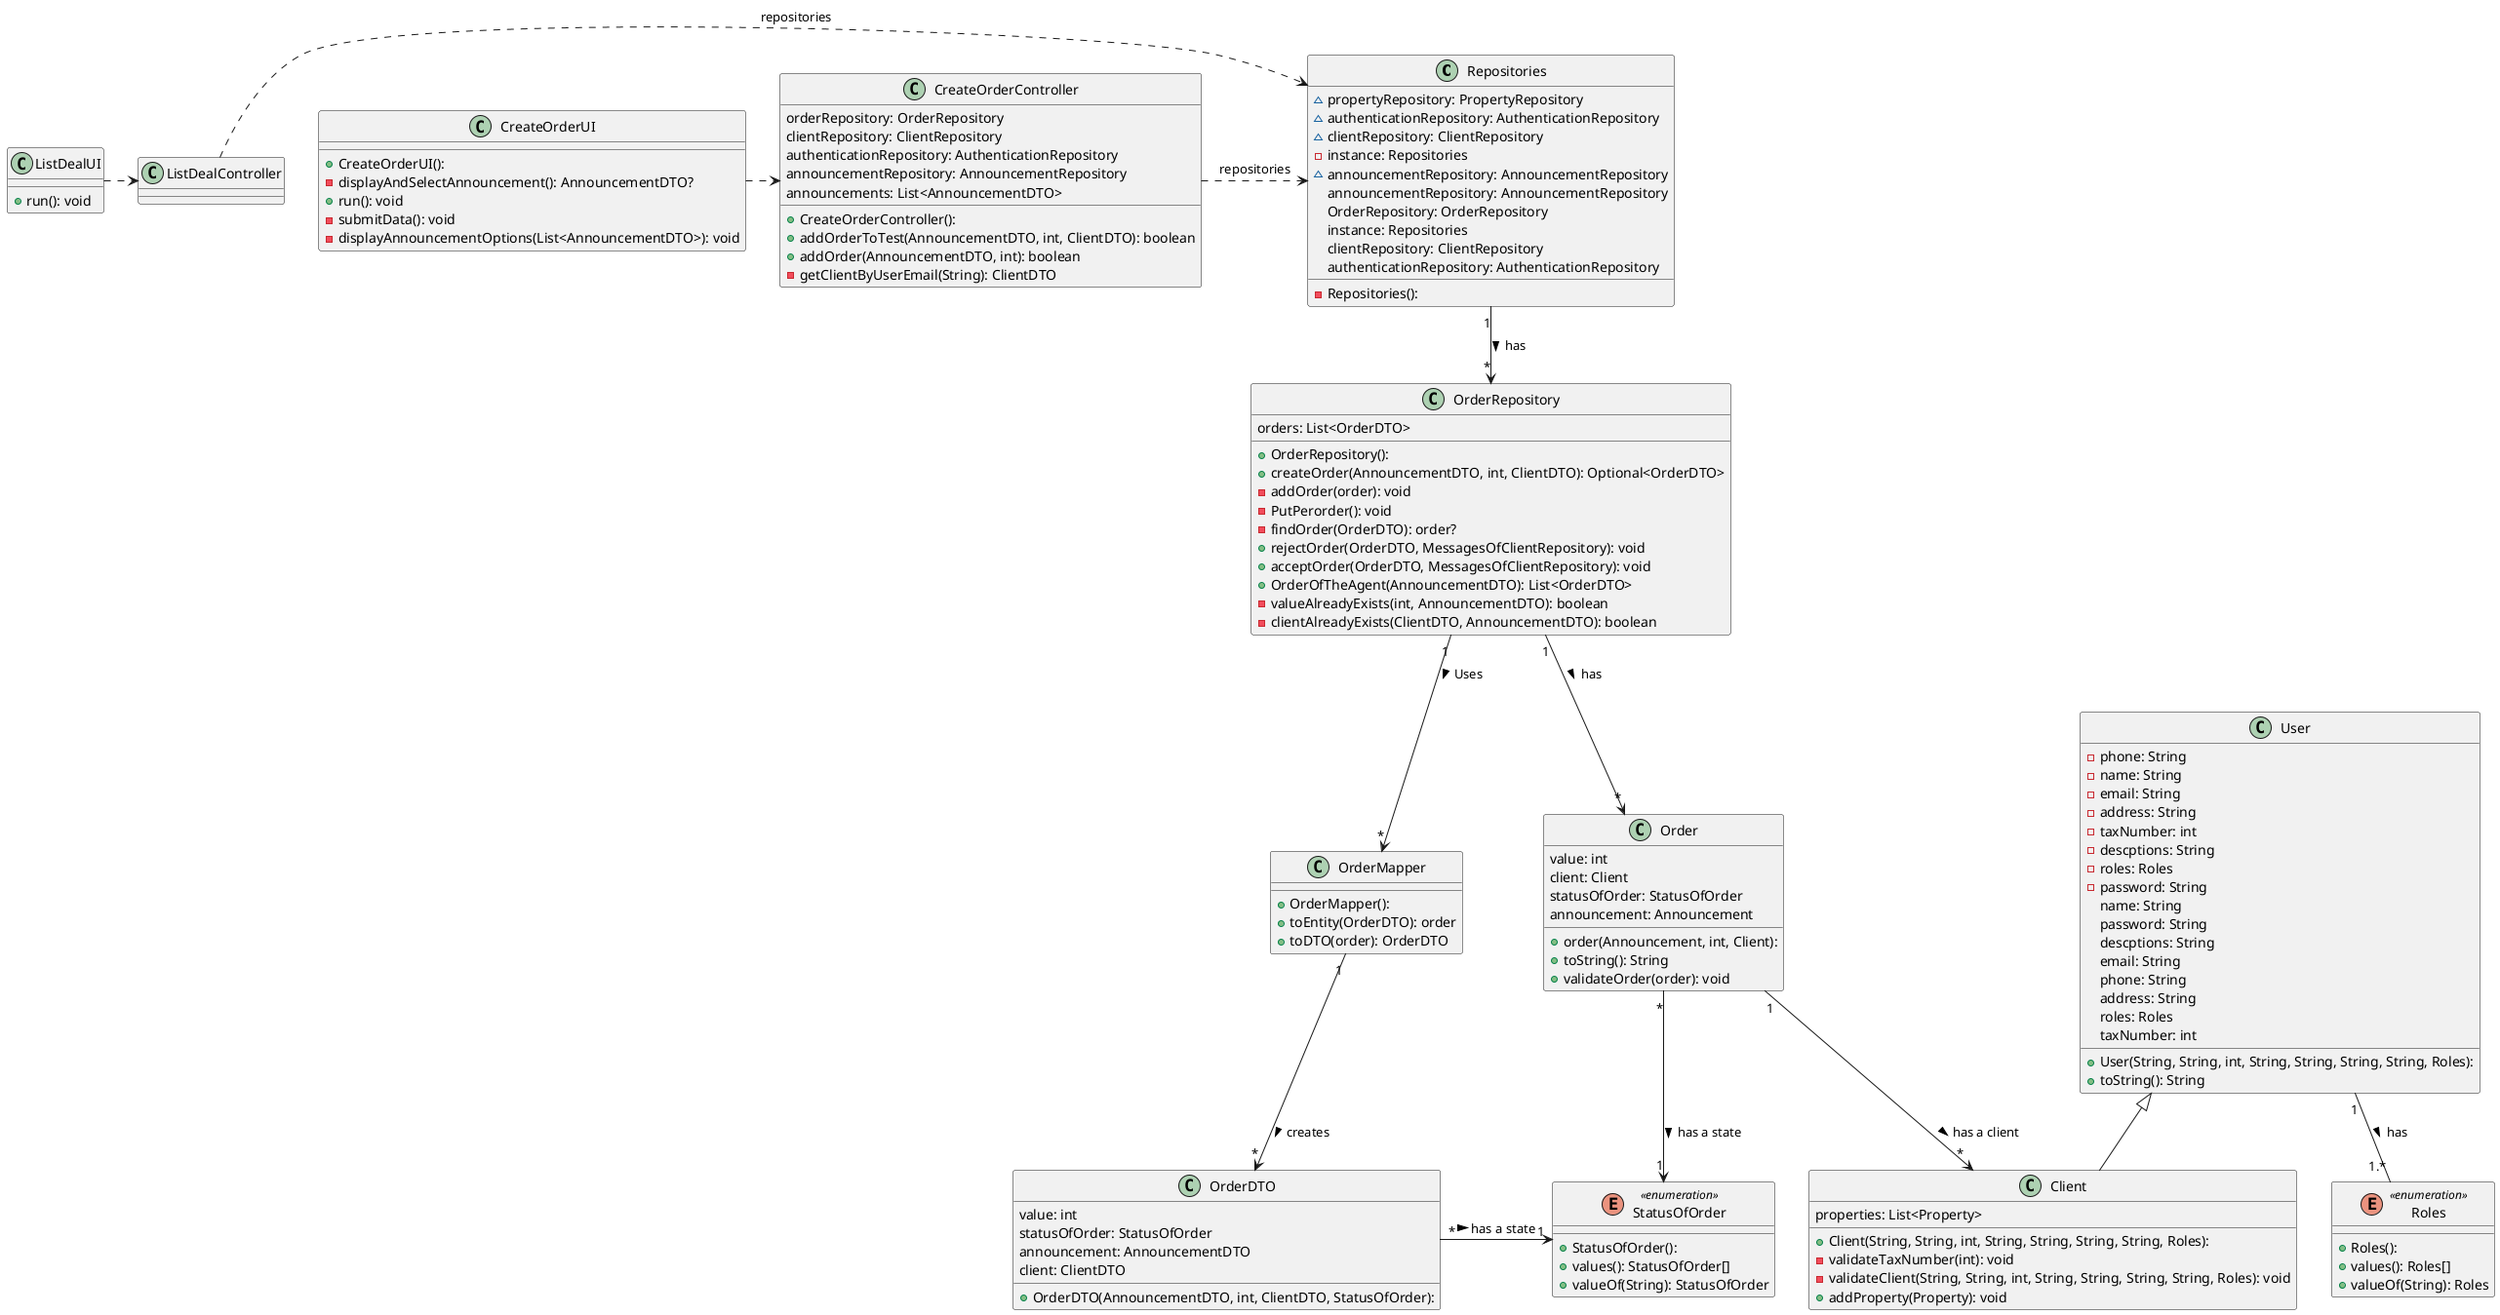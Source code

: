 @startuml
skinparam monochrome false
skinparam packageStyle rectangle
skinparam shadowing false
skinparam linetype polyline
skinparam linetype orto

skinparam classAttributeIconSize "2"
'left to right direction


class Repositories {
  - Repositories():
  ~ propertyRepository: PropertyRepository
  ~ authenticationRepository: AuthenticationRepository
  ~ clientRepository: ClientRepository
  - instance: Repositories
  ~ announcementRepository: AnnouncementRepository
   announcementRepository: AnnouncementRepository
   OrderRepository: OrderRepository
   instance: Repositories
   clientRepository: ClientRepository
   authenticationRepository: AuthenticationRepository
}


class User {
  + User(String, String, int, String, String, String, String, Roles):
  - phone: String
  - name: String
  - email: String
  - address: String
  - taxNumber: int
  - descptions: String
  - roles: Roles
  - password: String
  + toString(): String
   name: String
   password: String
   descptions: String
   email: String
   phone: String
   address: String
   roles: Roles
   taxNumber: int
}
enum Roles << enumeration >> {
  + Roles():
  + values(): Roles[]
  + valueOf(String): Roles
}

class CreateOrderUI {
  + CreateOrderUI():
  - displayAndSelectAnnouncement(): AnnouncementDTO?
  + run(): void
  - submitData(): void
  - displayAnnouncementOptions(List<AnnouncementDTO>): void
}
class CreateOrderController {
  + CreateOrderController():
  + addOrderToTest(AnnouncementDTO, int, ClientDTO): boolean
  + addOrder(AnnouncementDTO, int): boolean
  - getClientByUserEmail(String): ClientDTO
   orderRepository: OrderRepository
   clientRepository: ClientRepository
   authenticationRepository: AuthenticationRepository
   announcementRepository: AnnouncementRepository
   announcements: List<AnnouncementDTO>
}
class OrderRepository {
  + OrderRepository():
  + createOrder(AnnouncementDTO, int, ClientDTO): Optional<OrderDTO>
  - addOrder(order): void
  - PutPerorder(): void
  - findOrder(OrderDTO): order?
  + rejectOrder(OrderDTO, MessagesOfClientRepository): void
  + acceptOrder(OrderDTO, MessagesOfClientRepository): void
  + OrderOfTheAgent(AnnouncementDTO): List<OrderDTO>
  - valueAlreadyExists(int, AnnouncementDTO): boolean
  - clientAlreadyExists(ClientDTO, AnnouncementDTO): boolean
   orders: List<OrderDTO>
}
class Order {
  + order(Announcement, int, Client):
  + toString(): String
  + validateOrder(order): void
   value: int
   client: Client
   statusOfOrder: StatusOfOrder
   announcement: Announcement
}
class OrderDTO {
  + OrderDTO(AnnouncementDTO, int, ClientDTO, StatusOfOrder):
   value: int
   statusOfOrder: StatusOfOrder
   announcement: AnnouncementDTO
   client: ClientDTO
}
class OrderMapper {
  + OrderMapper():
  + toEntity(OrderDTO): order
  + toDTO(order): OrderDTO
}
enum StatusOfOrder << enumeration >> {
  + StatusOfOrder():
  + values(): StatusOfOrder[]
  + valueOf(String): StatusOfOrder
}

class ListDealUI{
  + run(): void
}

class ListDealController{
}

class Client extends User {
  + Client(String, String, int, String, String, String, String, Roles):
  - validateTaxNumber(int): void
  - validateClient(String, String, int, String, String, String, String, Roles): void
  + addProperty(Property): void
   properties: List<Property>
}

User "1"--"1.*" Roles : has >
CreateOrderController .> Repositories : repositories
CreateOrderUI .> CreateOrderController
ListDealUI .> ListDealController
ListDealController .>Repositories : repositories

Repositories "1" --> "*" OrderRepository : has >
OrderRepository "1" --> "*" OrderMapper : Uses >
OrderMapper "1" --> "*" OrderDTO : creates >
OrderRepository "1" --> "*" Order : has >
Order "1" --> "*" Client : has a client >
OrderDTO "*" -> "1" StatusOfOrder : has a state >
Order "*"->"1" StatusOfOrder : has a state >

@enduml